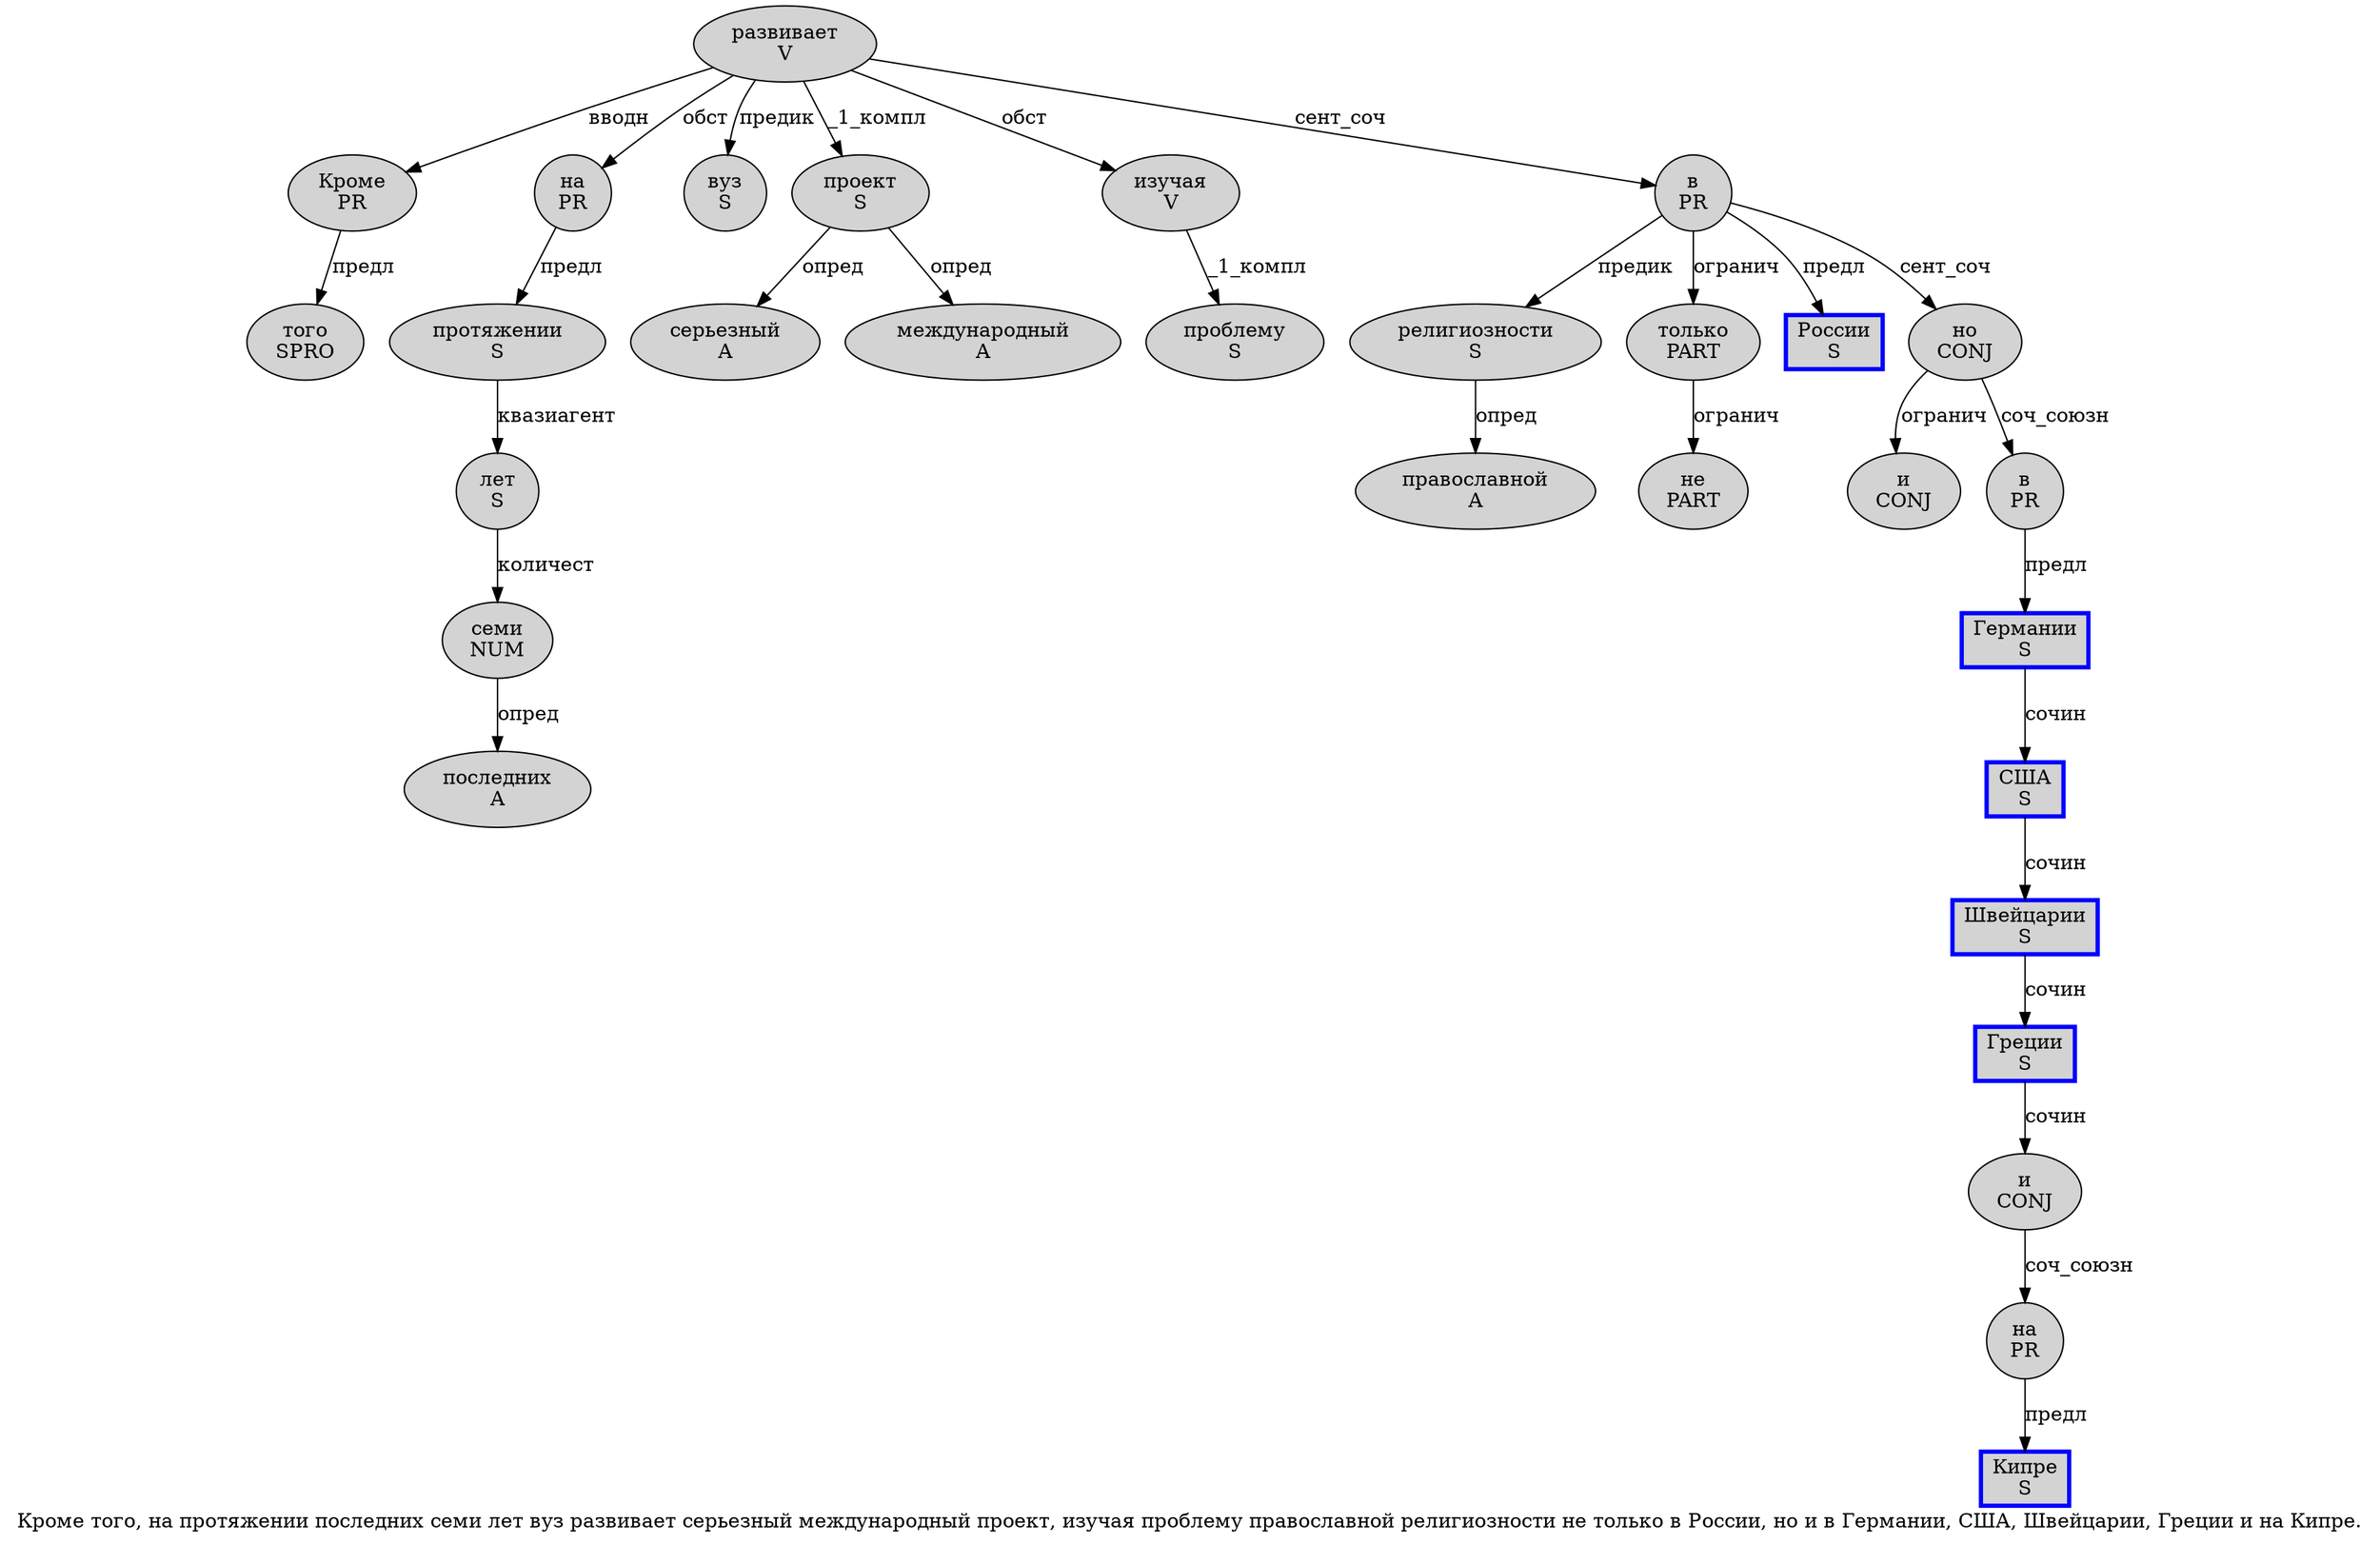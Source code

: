 digraph SENTENCE_167 {
	graph [label="Кроме того, на протяжении последних семи лет вуз развивает серьезный международный проект, изучая проблему православной религиозности не только в России, но и в Германии, США, Швейцарии, Греции и на Кипре."]
	node [style=filled]
		0 [label="Кроме
PR" color="" fillcolor=lightgray penwidth=1 shape=ellipse]
		1 [label="того
SPRO" color="" fillcolor=lightgray penwidth=1 shape=ellipse]
		3 [label="на
PR" color="" fillcolor=lightgray penwidth=1 shape=ellipse]
		4 [label="протяжении
S" color="" fillcolor=lightgray penwidth=1 shape=ellipse]
		5 [label="последних
A" color="" fillcolor=lightgray penwidth=1 shape=ellipse]
		6 [label="семи
NUM" color="" fillcolor=lightgray penwidth=1 shape=ellipse]
		7 [label="лет
S" color="" fillcolor=lightgray penwidth=1 shape=ellipse]
		8 [label="вуз
S" color="" fillcolor=lightgray penwidth=1 shape=ellipse]
		9 [label="развивает
V" color="" fillcolor=lightgray penwidth=1 shape=ellipse]
		10 [label="серьезный
A" color="" fillcolor=lightgray penwidth=1 shape=ellipse]
		11 [label="международный
A" color="" fillcolor=lightgray penwidth=1 shape=ellipse]
		12 [label="проект
S" color="" fillcolor=lightgray penwidth=1 shape=ellipse]
		14 [label="изучая
V" color="" fillcolor=lightgray penwidth=1 shape=ellipse]
		15 [label="проблему
S" color="" fillcolor=lightgray penwidth=1 shape=ellipse]
		16 [label="православной
A" color="" fillcolor=lightgray penwidth=1 shape=ellipse]
		17 [label="религиозности
S" color="" fillcolor=lightgray penwidth=1 shape=ellipse]
		18 [label="не
PART" color="" fillcolor=lightgray penwidth=1 shape=ellipse]
		19 [label="только
PART" color="" fillcolor=lightgray penwidth=1 shape=ellipse]
		20 [label="в
PR" color="" fillcolor=lightgray penwidth=1 shape=ellipse]
		21 [label="России
S" color=blue fillcolor=lightgray penwidth=3 shape=box]
		23 [label="но
CONJ" color="" fillcolor=lightgray penwidth=1 shape=ellipse]
		24 [label="и
CONJ" color="" fillcolor=lightgray penwidth=1 shape=ellipse]
		25 [label="в
PR" color="" fillcolor=lightgray penwidth=1 shape=ellipse]
		26 [label="Германии
S" color=blue fillcolor=lightgray penwidth=3 shape=box]
		28 [label="США
S" color=blue fillcolor=lightgray penwidth=3 shape=box]
		30 [label="Швейцарии
S" color=blue fillcolor=lightgray penwidth=3 shape=box]
		32 [label="Греции
S" color=blue fillcolor=lightgray penwidth=3 shape=box]
		33 [label="и
CONJ" color="" fillcolor=lightgray penwidth=1 shape=ellipse]
		34 [label="на
PR" color="" fillcolor=lightgray penwidth=1 shape=ellipse]
		35 [label="Кипре
S" color=blue fillcolor=lightgray penwidth=3 shape=box]
			30 -> 32 [label="сочин"]
			28 -> 30 [label="сочин"]
			17 -> 16 [label="опред"]
			9 -> 0 [label="вводн"]
			9 -> 3 [label="обст"]
			9 -> 8 [label="предик"]
			9 -> 12 [label="_1_компл"]
			9 -> 14 [label="обст"]
			9 -> 20 [label="сент_соч"]
			34 -> 35 [label="предл"]
			12 -> 10 [label="опред"]
			12 -> 11 [label="опред"]
			7 -> 6 [label="количест"]
			0 -> 1 [label="предл"]
			19 -> 18 [label="огранич"]
			6 -> 5 [label="опред"]
			26 -> 28 [label="сочин"]
			33 -> 34 [label="соч_союзн"]
			14 -> 15 [label="_1_компл"]
			4 -> 7 [label="квазиагент"]
			3 -> 4 [label="предл"]
			20 -> 17 [label="предик"]
			20 -> 19 [label="огранич"]
			20 -> 21 [label="предл"]
			20 -> 23 [label="сент_соч"]
			25 -> 26 [label="предл"]
			32 -> 33 [label="сочин"]
			23 -> 24 [label="огранич"]
			23 -> 25 [label="соч_союзн"]
}